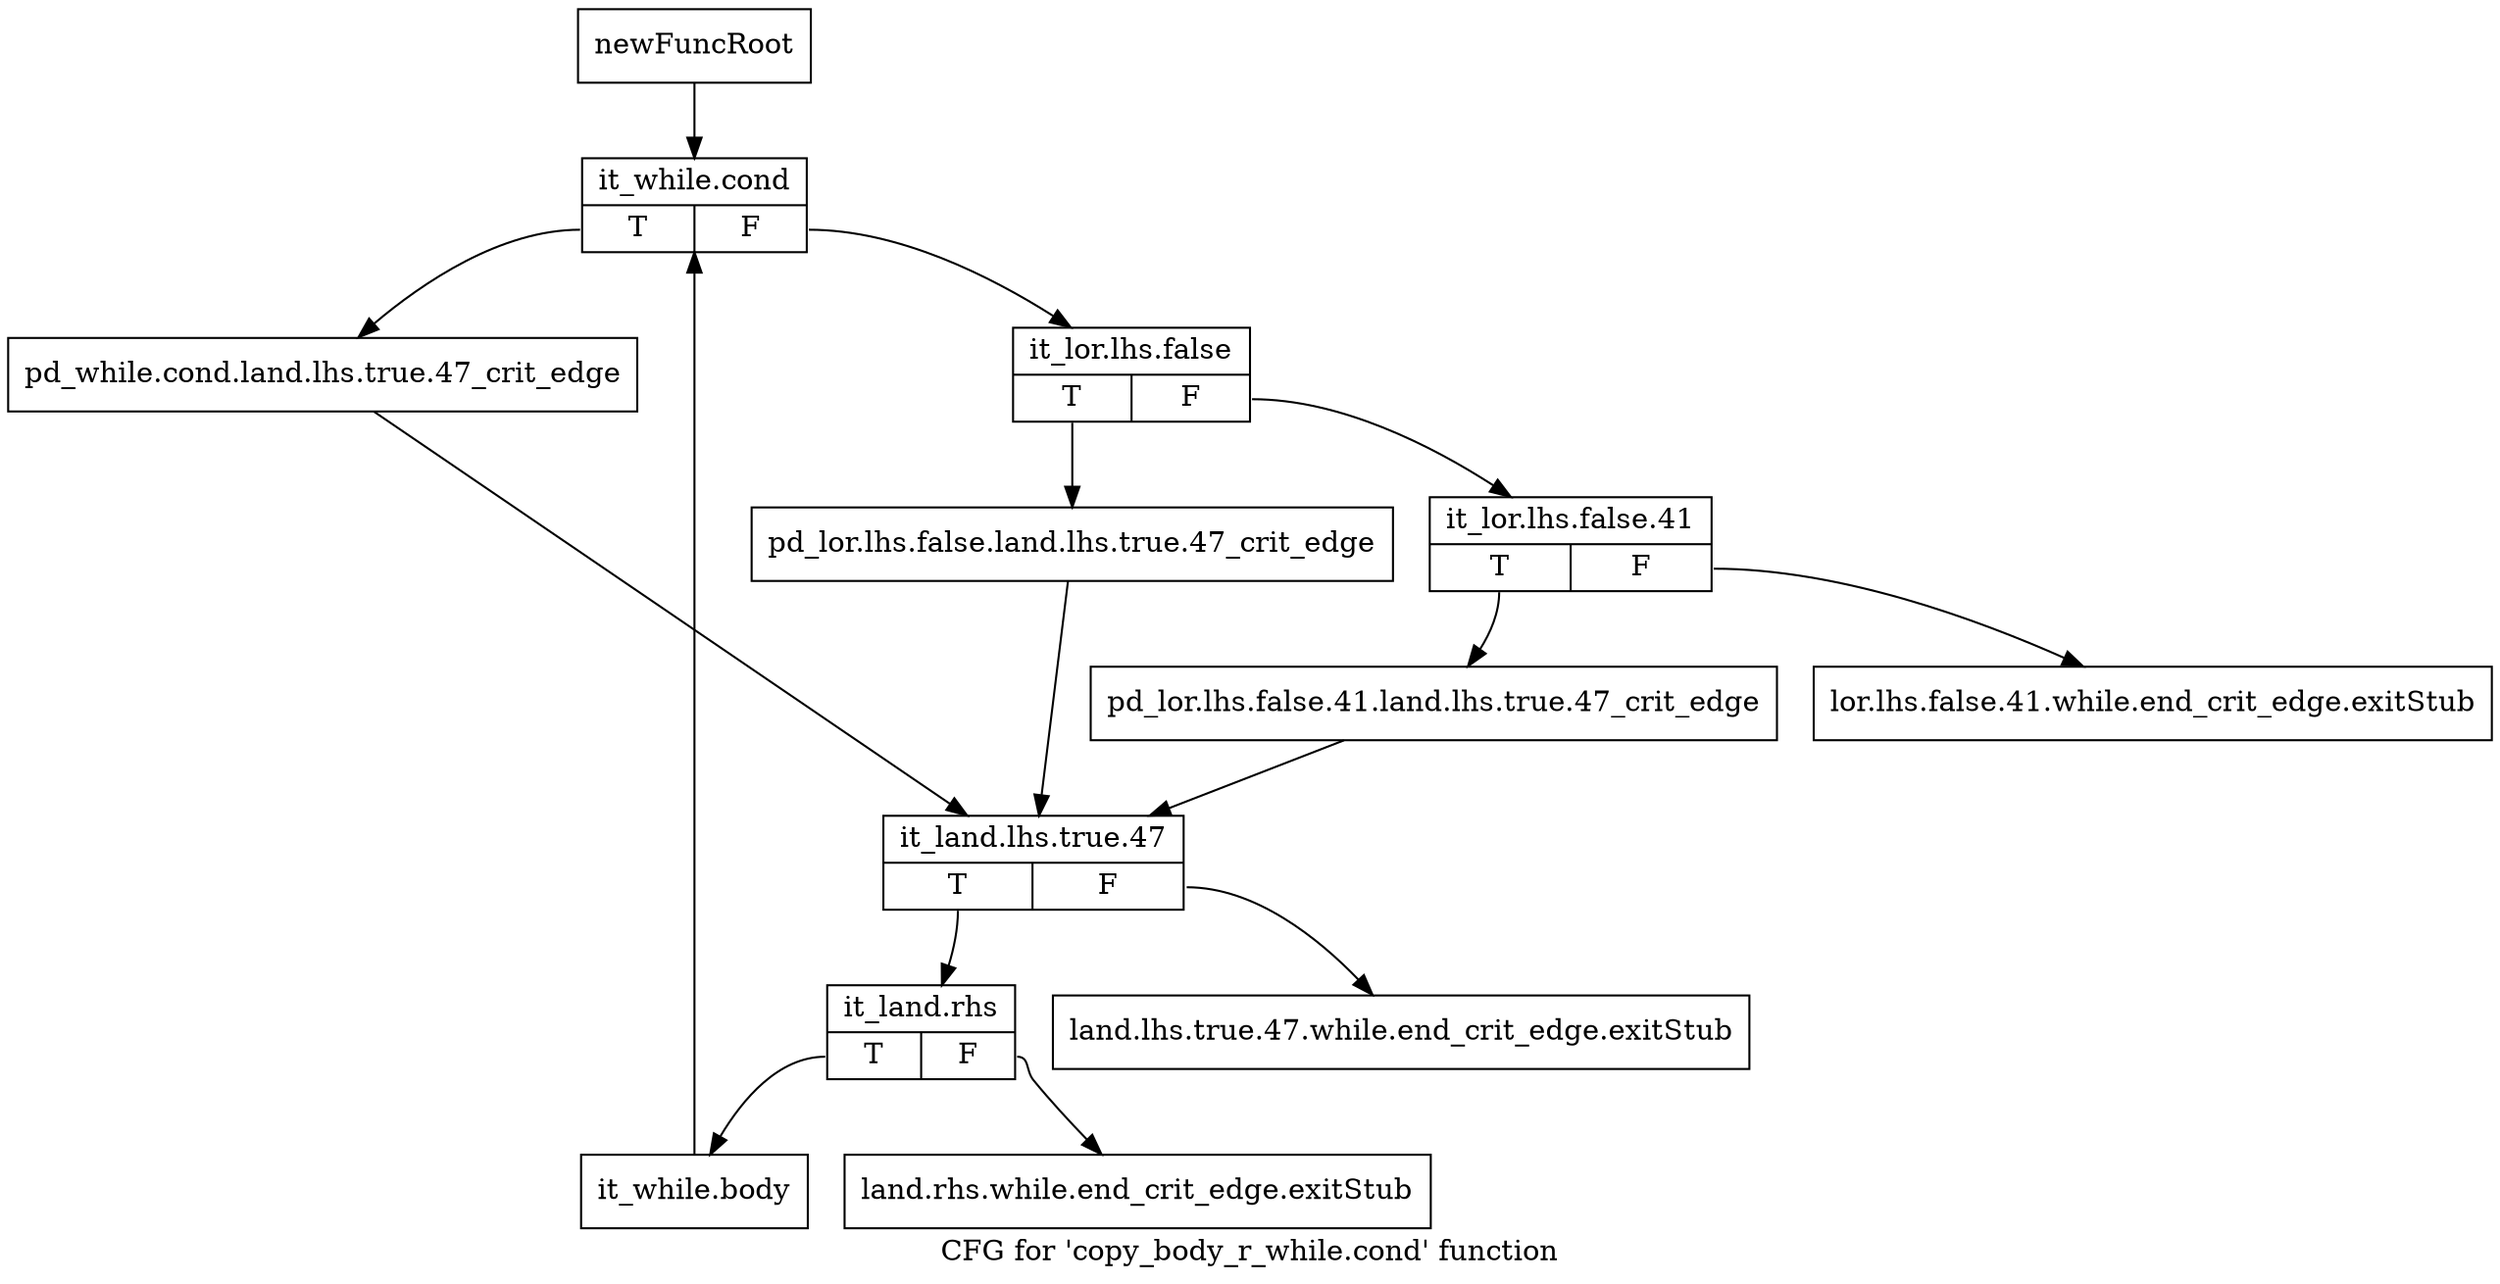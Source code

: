 digraph "CFG for 'copy_body_r_while.cond' function" {
	label="CFG for 'copy_body_r_while.cond' function";

	Node0xaf05c60 [shape=record,label="{newFuncRoot}"];
	Node0xaf05c60 -> Node0xaf05da0;
	Node0xaf05cb0 [shape=record,label="{lor.lhs.false.41.while.end_crit_edge.exitStub}"];
	Node0xaf05d00 [shape=record,label="{land.lhs.true.47.while.end_crit_edge.exitStub}"];
	Node0xaf05d50 [shape=record,label="{land.rhs.while.end_crit_edge.exitStub}"];
	Node0xaf05da0 [shape=record,label="{it_while.cond|{<s0>T|<s1>F}}"];
	Node0xaf05da0:s0 -> Node0xaf05f30;
	Node0xaf05da0:s1 -> Node0xaf05df0;
	Node0xaf05df0 [shape=record,label="{it_lor.lhs.false|{<s0>T|<s1>F}}"];
	Node0xaf05df0:s0 -> Node0xaf05ee0;
	Node0xaf05df0:s1 -> Node0xaf05e40;
	Node0xaf05e40 [shape=record,label="{it_lor.lhs.false.41|{<s0>T|<s1>F}}"];
	Node0xaf05e40:s0 -> Node0xaf05e90;
	Node0xaf05e40:s1 -> Node0xaf05cb0;
	Node0xaf05e90 [shape=record,label="{pd_lor.lhs.false.41.land.lhs.true.47_crit_edge}"];
	Node0xaf05e90 -> Node0xaf05f80;
	Node0xaf05ee0 [shape=record,label="{pd_lor.lhs.false.land.lhs.true.47_crit_edge}"];
	Node0xaf05ee0 -> Node0xaf05f80;
	Node0xaf05f30 [shape=record,label="{pd_while.cond.land.lhs.true.47_crit_edge}"];
	Node0xaf05f30 -> Node0xaf05f80;
	Node0xaf05f80 [shape=record,label="{it_land.lhs.true.47|{<s0>T|<s1>F}}"];
	Node0xaf05f80:s0 -> Node0xaf05fd0;
	Node0xaf05f80:s1 -> Node0xaf05d00;
	Node0xaf05fd0 [shape=record,label="{it_land.rhs|{<s0>T|<s1>F}}"];
	Node0xaf05fd0:s0 -> Node0xaf06020;
	Node0xaf05fd0:s1 -> Node0xaf05d50;
	Node0xaf06020 [shape=record,label="{it_while.body}"];
	Node0xaf06020 -> Node0xaf05da0;
}
